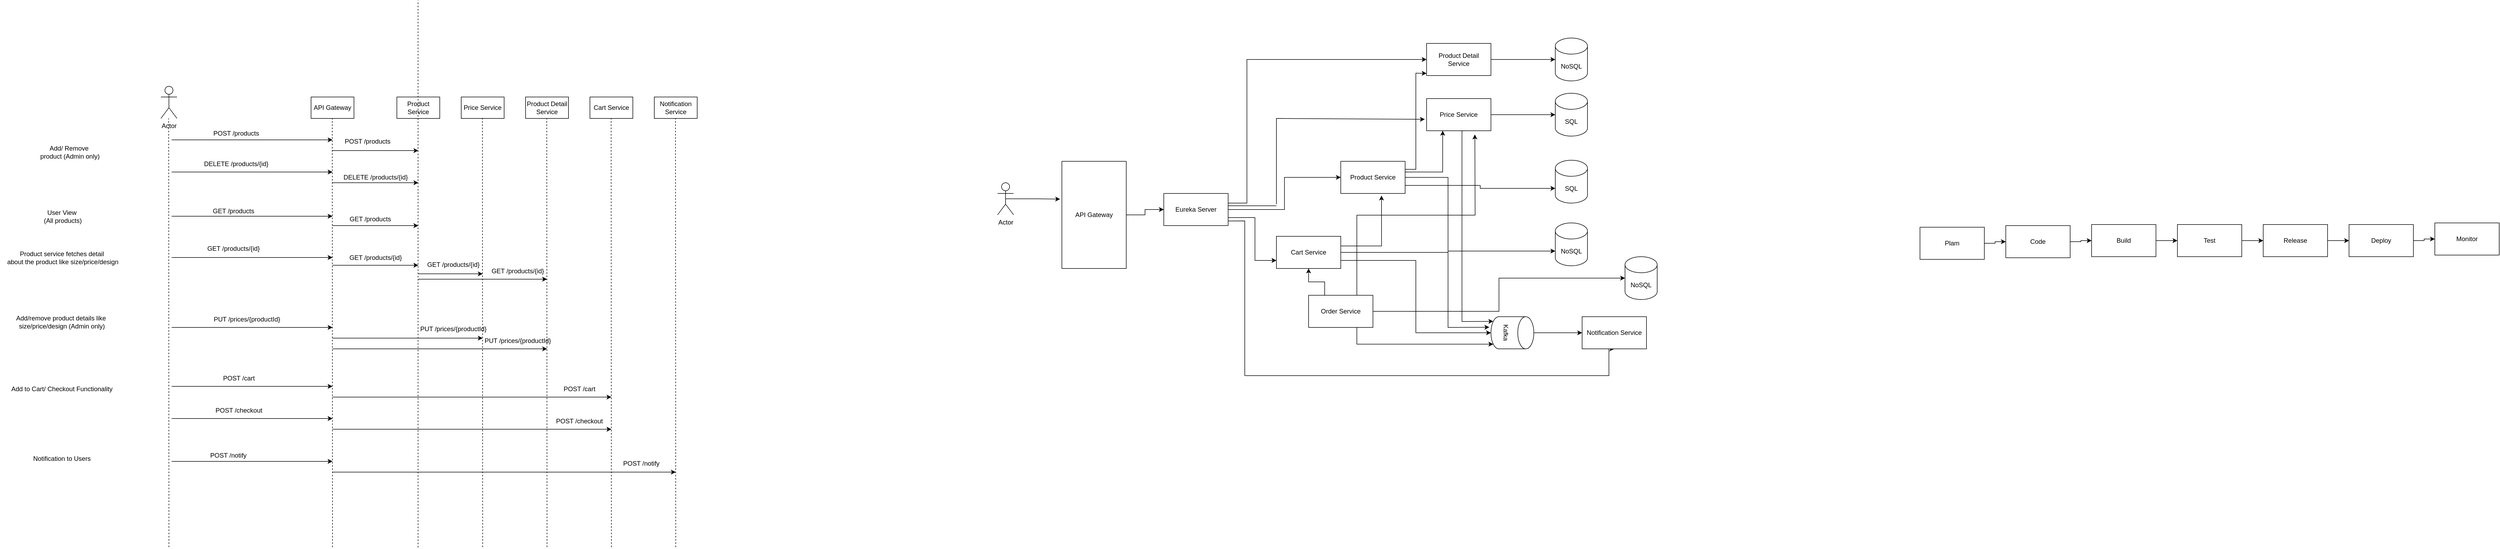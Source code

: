 <mxfile version="24.7.7">
  <diagram name="Page-1" id="R4OV7iDW6EWSdxZwjApe">
    <mxGraphModel dx="2573" dy="1843" grid="1" gridSize="10" guides="1" tooltips="1" connect="1" arrows="1" fold="1" page="1" pageScale="1" pageWidth="850" pageHeight="1100" math="0" shadow="0">
      <root>
        <mxCell id="0" />
        <mxCell id="1" parent="0" />
        <mxCell id="9XvTC1PJYjex0yPGkvMF-1" value="Actor" style="shape=umlActor;verticalLabelPosition=bottom;verticalAlign=top;html=1;outlineConnect=0;" parent="1" vertex="1">
          <mxGeometry x="-120" y="20" width="30" height="60" as="geometry" />
        </mxCell>
        <mxCell id="9XvTC1PJYjex0yPGkvMF-2" value="Product Service" style="rounded=0;whiteSpace=wrap;html=1;" parent="1" vertex="1">
          <mxGeometry x="320" y="40" width="80" height="40" as="geometry" />
        </mxCell>
        <mxCell id="9XvTC1PJYjex0yPGkvMF-3" value="Price Service" style="rounded=0;whiteSpace=wrap;html=1;" parent="1" vertex="1">
          <mxGeometry x="440" y="40" width="80" height="40" as="geometry" />
        </mxCell>
        <mxCell id="9XvTC1PJYjex0yPGkvMF-4" value="Product Detail Service" style="rounded=0;whiteSpace=wrap;html=1;" parent="1" vertex="1">
          <mxGeometry x="560" y="40" width="80" height="40" as="geometry" />
        </mxCell>
        <mxCell id="9XvTC1PJYjex0yPGkvMF-5" value="Cart Service" style="rounded=0;whiteSpace=wrap;html=1;" parent="1" vertex="1">
          <mxGeometry x="680" y="40" width="80" height="40" as="geometry" />
        </mxCell>
        <mxCell id="9XvTC1PJYjex0yPGkvMF-6" value="Notification Service" style="rounded=0;whiteSpace=wrap;html=1;" parent="1" vertex="1">
          <mxGeometry x="800" y="40" width="80" height="40" as="geometry" />
        </mxCell>
        <mxCell id="9XvTC1PJYjex0yPGkvMF-12" value="API Gateway" style="rounded=0;whiteSpace=wrap;html=1;" parent="1" vertex="1">
          <mxGeometry x="160" y="40" width="80" height="40" as="geometry" />
        </mxCell>
        <mxCell id="9XvTC1PJYjex0yPGkvMF-13" value="" style="endArrow=none;dashed=1;html=1;rounded=0;" parent="1" edge="1">
          <mxGeometry width="50" height="50" relative="1" as="geometry">
            <mxPoint x="-105" y="880" as="sourcePoint" />
            <mxPoint x="-105.5" y="80" as="targetPoint" />
          </mxGeometry>
        </mxCell>
        <mxCell id="9XvTC1PJYjex0yPGkvMF-14" value="" style="endArrow=none;dashed=1;html=1;rounded=0;" parent="1" edge="1">
          <mxGeometry width="50" height="50" relative="1" as="geometry">
            <mxPoint x="200" y="880" as="sourcePoint" />
            <mxPoint x="199.5" y="80" as="targetPoint" />
          </mxGeometry>
        </mxCell>
        <mxCell id="9XvTC1PJYjex0yPGkvMF-15" value="" style="endArrow=none;dashed=1;html=1;rounded=0;" parent="1" edge="1">
          <mxGeometry width="50" height="50" relative="1" as="geometry">
            <mxPoint x="359.5" y="880.667" as="sourcePoint" />
            <mxPoint x="359.5" y="-140" as="targetPoint" />
          </mxGeometry>
        </mxCell>
        <mxCell id="9XvTC1PJYjex0yPGkvMF-16" value="" style="endArrow=none;dashed=1;html=1;rounded=0;" parent="1" edge="1">
          <mxGeometry width="50" height="50" relative="1" as="geometry">
            <mxPoint x="480" y="880" as="sourcePoint" />
            <mxPoint x="479.5" y="79" as="targetPoint" />
          </mxGeometry>
        </mxCell>
        <mxCell id="9XvTC1PJYjex0yPGkvMF-17" value="" style="endArrow=none;dashed=1;html=1;rounded=0;" parent="1" edge="1">
          <mxGeometry width="50" height="50" relative="1" as="geometry">
            <mxPoint x="600" y="880" as="sourcePoint" />
            <mxPoint x="599.5" y="80" as="targetPoint" />
          </mxGeometry>
        </mxCell>
        <mxCell id="9XvTC1PJYjex0yPGkvMF-18" value="" style="endArrow=none;dashed=1;html=1;rounded=0;" parent="1" edge="1">
          <mxGeometry width="50" height="50" relative="1" as="geometry">
            <mxPoint x="720" y="880" as="sourcePoint" />
            <mxPoint x="719.5" y="80" as="targetPoint" />
          </mxGeometry>
        </mxCell>
        <mxCell id="9XvTC1PJYjex0yPGkvMF-19" value="" style="endArrow=none;dashed=1;html=1;rounded=0;" parent="1" edge="1">
          <mxGeometry width="50" height="50" relative="1" as="geometry">
            <mxPoint x="840" y="880" as="sourcePoint" />
            <mxPoint x="839.5" y="80" as="targetPoint" />
          </mxGeometry>
        </mxCell>
        <mxCell id="9XvTC1PJYjex0yPGkvMF-20" value="Add/ Remove&amp;nbsp;&lt;div&gt;product (Admin only)&lt;/div&gt;" style="text;html=1;align=center;verticalAlign=middle;resizable=0;points=[];autosize=1;strokeColor=none;fillColor=none;" parent="1" vertex="1">
          <mxGeometry x="-355" y="123" width="130" height="40" as="geometry" />
        </mxCell>
        <mxCell id="9XvTC1PJYjex0yPGkvMF-21" value="" style="endArrow=classic;html=1;rounded=0;" parent="1" edge="1">
          <mxGeometry width="50" height="50" relative="1" as="geometry">
            <mxPoint x="-100" y="120" as="sourcePoint" />
            <mxPoint x="200" y="120" as="targetPoint" />
          </mxGeometry>
        </mxCell>
        <mxCell id="9XvTC1PJYjex0yPGkvMF-22" value="POST /products" style="text;html=1;align=center;verticalAlign=middle;resizable=0;points=[];autosize=1;strokeColor=none;fillColor=none;" parent="1" vertex="1">
          <mxGeometry x="-35" y="93" width="110" height="30" as="geometry" />
        </mxCell>
        <mxCell id="9XvTC1PJYjex0yPGkvMF-23" value="" style="endArrow=classic;html=1;rounded=0;" parent="1" edge="1">
          <mxGeometry width="50" height="50" relative="1" as="geometry">
            <mxPoint x="200" y="140" as="sourcePoint" />
            <mxPoint x="360" y="140" as="targetPoint" />
          </mxGeometry>
        </mxCell>
        <mxCell id="9XvTC1PJYjex0yPGkvMF-24" value="POST /products" style="text;html=1;align=center;verticalAlign=middle;resizable=0;points=[];autosize=1;strokeColor=none;fillColor=none;" parent="1" vertex="1">
          <mxGeometry x="210" y="108" width="110" height="30" as="geometry" />
        </mxCell>
        <mxCell id="9XvTC1PJYjex0yPGkvMF-25" value="" style="endArrow=classic;html=1;rounded=0;" parent="1" edge="1">
          <mxGeometry width="50" height="50" relative="1" as="geometry">
            <mxPoint x="-100" y="180" as="sourcePoint" />
            <mxPoint x="200" y="180" as="targetPoint" />
          </mxGeometry>
        </mxCell>
        <mxCell id="9XvTC1PJYjex0yPGkvMF-26" value="DELETE /products/{id}" style="text;html=1;align=center;verticalAlign=middle;resizable=0;points=[];autosize=1;strokeColor=none;fillColor=none;" parent="1" vertex="1">
          <mxGeometry x="-50" y="150" width="140" height="30" as="geometry" />
        </mxCell>
        <mxCell id="9XvTC1PJYjex0yPGkvMF-27" value="" style="endArrow=classic;html=1;rounded=0;" parent="1" edge="1">
          <mxGeometry width="50" height="50" relative="1" as="geometry">
            <mxPoint x="200" y="200" as="sourcePoint" />
            <mxPoint x="360" y="200" as="targetPoint" />
          </mxGeometry>
        </mxCell>
        <mxCell id="9XvTC1PJYjex0yPGkvMF-28" value="DELETE /products/{id}" style="text;html=1;align=center;verticalAlign=middle;resizable=0;points=[];autosize=1;strokeColor=none;fillColor=none;" parent="1" vertex="1">
          <mxGeometry x="210" y="175" width="140" height="30" as="geometry" />
        </mxCell>
        <mxCell id="9XvTC1PJYjex0yPGkvMF-29" value="User View&lt;div&gt;&amp;nbsp;(All products)&lt;/div&gt;" style="text;html=1;align=center;verticalAlign=middle;resizable=0;points=[];autosize=1;strokeColor=none;fillColor=none;" parent="1" vertex="1">
          <mxGeometry x="-355" y="243" width="100" height="40" as="geometry" />
        </mxCell>
        <mxCell id="9XvTC1PJYjex0yPGkvMF-31" value="" style="endArrow=classic;html=1;rounded=0;" parent="1" edge="1">
          <mxGeometry width="50" height="50" relative="1" as="geometry">
            <mxPoint x="-100" y="262.5" as="sourcePoint" />
            <mxPoint x="200" y="262.5" as="targetPoint" />
          </mxGeometry>
        </mxCell>
        <mxCell id="9XvTC1PJYjex0yPGkvMF-32" value="GET /products" style="text;html=1;align=center;verticalAlign=middle;resizable=0;points=[];autosize=1;strokeColor=none;fillColor=none;" parent="1" vertex="1">
          <mxGeometry x="-35" y="238" width="100" height="30" as="geometry" />
        </mxCell>
        <mxCell id="9XvTC1PJYjex0yPGkvMF-33" value="" style="endArrow=classic;html=1;rounded=0;" parent="1" edge="1">
          <mxGeometry width="50" height="50" relative="1" as="geometry">
            <mxPoint x="200" y="280" as="sourcePoint" />
            <mxPoint x="360" y="280" as="targetPoint" />
          </mxGeometry>
        </mxCell>
        <mxCell id="9XvTC1PJYjex0yPGkvMF-34" value="GET /products" style="text;html=1;align=center;verticalAlign=middle;resizable=0;points=[];autosize=1;strokeColor=none;fillColor=none;" parent="1" vertex="1">
          <mxGeometry x="220" y="253" width="100" height="30" as="geometry" />
        </mxCell>
        <mxCell id="9XvTC1PJYjex0yPGkvMF-35" value="Product service fetches detail&lt;div&gt;&amp;nbsp;about the product like size/price/design&lt;/div&gt;" style="text;html=1;align=center;verticalAlign=middle;resizable=0;points=[];autosize=1;strokeColor=none;fillColor=none;" parent="1" vertex="1">
          <mxGeometry x="-420" y="320" width="230" height="40" as="geometry" />
        </mxCell>
        <mxCell id="9XvTC1PJYjex0yPGkvMF-36" value="" style="endArrow=classic;html=1;rounded=0;" parent="1" edge="1">
          <mxGeometry width="50" height="50" relative="1" as="geometry">
            <mxPoint x="-100" y="339.5" as="sourcePoint" />
            <mxPoint x="200" y="339.5" as="targetPoint" />
          </mxGeometry>
        </mxCell>
        <mxCell id="9XvTC1PJYjex0yPGkvMF-38" value="GET /products/{id}" style="text;html=1;align=center;verticalAlign=middle;resizable=0;points=[];autosize=1;strokeColor=none;fillColor=none;" parent="1" vertex="1">
          <mxGeometry x="-45" y="308" width="120" height="30" as="geometry" />
        </mxCell>
        <mxCell id="9XvTC1PJYjex0yPGkvMF-39" value="GET /products/{id}" style="text;html=1;align=center;verticalAlign=middle;resizable=0;points=[];autosize=1;strokeColor=none;fillColor=none;" parent="1" vertex="1">
          <mxGeometry x="220" y="325" width="120" height="30" as="geometry" />
        </mxCell>
        <mxCell id="9XvTC1PJYjex0yPGkvMF-40" value="GET /products/{id}" style="text;html=1;align=center;verticalAlign=middle;resizable=0;points=[];autosize=1;strokeColor=none;fillColor=none;" parent="1" vertex="1">
          <mxGeometry x="365" y="338" width="120" height="30" as="geometry" />
        </mxCell>
        <mxCell id="9XvTC1PJYjex0yPGkvMF-41" value="GET /products/{id}" style="text;html=1;align=center;verticalAlign=middle;resizable=0;points=[];autosize=1;strokeColor=none;fillColor=none;" parent="1" vertex="1">
          <mxGeometry x="485" y="350" width="120" height="30" as="geometry" />
        </mxCell>
        <mxCell id="9XvTC1PJYjex0yPGkvMF-42" value="" style="endArrow=classic;html=1;rounded=0;" parent="1" edge="1">
          <mxGeometry width="50" height="50" relative="1" as="geometry">
            <mxPoint x="200" y="354" as="sourcePoint" />
            <mxPoint x="360" y="354" as="targetPoint" />
          </mxGeometry>
        </mxCell>
        <mxCell id="9XvTC1PJYjex0yPGkvMF-44" value="" style="endArrow=classic;html=1;rounded=0;" parent="1" edge="1">
          <mxGeometry width="50" height="50" relative="1" as="geometry">
            <mxPoint x="360" y="370" as="sourcePoint" />
            <mxPoint x="480" y="370" as="targetPoint" />
          </mxGeometry>
        </mxCell>
        <mxCell id="9XvTC1PJYjex0yPGkvMF-45" value="" style="endArrow=classic;html=1;rounded=0;" parent="1" edge="1">
          <mxGeometry width="50" height="50" relative="1" as="geometry">
            <mxPoint x="360" y="380" as="sourcePoint" />
            <mxPoint x="600" y="380" as="targetPoint" />
          </mxGeometry>
        </mxCell>
        <mxCell id="9XvTC1PJYjex0yPGkvMF-47" value="Add/remove product details like&amp;nbsp;&lt;div&gt;size/price/design (Admin only)&lt;/div&gt;" style="text;html=1;align=center;verticalAlign=middle;resizable=0;points=[];autosize=1;strokeColor=none;fillColor=none;" parent="1" vertex="1">
          <mxGeometry x="-400" y="440" width="190" height="40" as="geometry" />
        </mxCell>
        <mxCell id="9XvTC1PJYjex0yPGkvMF-49" value="PUT /prices/{productId}" style="text;html=1;align=center;verticalAlign=middle;resizable=0;points=[];autosize=1;strokeColor=none;fillColor=none;" parent="1" vertex="1">
          <mxGeometry x="-35" y="440" width="150" height="30" as="geometry" />
        </mxCell>
        <mxCell id="9XvTC1PJYjex0yPGkvMF-50" value="" style="endArrow=classic;html=1;rounded=0;" parent="1" edge="1">
          <mxGeometry width="50" height="50" relative="1" as="geometry">
            <mxPoint x="-100" y="470" as="sourcePoint" />
            <mxPoint x="200" y="470" as="targetPoint" />
          </mxGeometry>
        </mxCell>
        <mxCell id="9XvTC1PJYjex0yPGkvMF-51" value="" style="endArrow=classic;html=1;rounded=0;" parent="1" edge="1">
          <mxGeometry width="50" height="50" relative="1" as="geometry">
            <mxPoint x="200" y="490" as="sourcePoint" />
            <mxPoint x="480" y="490" as="targetPoint" />
          </mxGeometry>
        </mxCell>
        <mxCell id="9XvTC1PJYjex0yPGkvMF-52" value="" style="endArrow=classic;html=1;rounded=0;" parent="1" edge="1">
          <mxGeometry width="50" height="50" relative="1" as="geometry">
            <mxPoint x="200" y="510" as="sourcePoint" />
            <mxPoint x="600" y="510" as="targetPoint" />
          </mxGeometry>
        </mxCell>
        <mxCell id="9XvTC1PJYjex0yPGkvMF-53" value="PUT /prices/{productId}" style="text;html=1;align=center;verticalAlign=middle;resizable=0;points=[];autosize=1;strokeColor=none;fillColor=none;" parent="1" vertex="1">
          <mxGeometry x="350" y="458" width="150" height="30" as="geometry" />
        </mxCell>
        <mxCell id="9XvTC1PJYjex0yPGkvMF-54" value="PUT /prices/{productId}" style="text;html=1;align=center;verticalAlign=middle;resizable=0;points=[];autosize=1;strokeColor=none;fillColor=none;" parent="1" vertex="1">
          <mxGeometry x="470" y="480" width="150" height="30" as="geometry" />
        </mxCell>
        <mxCell id="9XvTC1PJYjex0yPGkvMF-55" value="Add to Cart/ Checkout Functionality" style="text;html=1;align=center;verticalAlign=middle;resizable=0;points=[];autosize=1;strokeColor=none;fillColor=none;" parent="1" vertex="1">
          <mxGeometry x="-410" y="570" width="210" height="30" as="geometry" />
        </mxCell>
        <mxCell id="9XvTC1PJYjex0yPGkvMF-56" value="" style="endArrow=classic;html=1;rounded=0;" parent="1" edge="1">
          <mxGeometry width="50" height="50" relative="1" as="geometry">
            <mxPoint x="-100" y="580" as="sourcePoint" />
            <mxPoint x="200" y="580" as="targetPoint" />
          </mxGeometry>
        </mxCell>
        <mxCell id="9XvTC1PJYjex0yPGkvMF-57" value="POST /cart" style="text;html=1;align=center;verticalAlign=middle;resizable=0;points=[];autosize=1;strokeColor=none;fillColor=none;" parent="1" vertex="1">
          <mxGeometry x="-15" y="550" width="80" height="30" as="geometry" />
        </mxCell>
        <mxCell id="9XvTC1PJYjex0yPGkvMF-58" value="" style="endArrow=classic;html=1;rounded=0;" parent="1" edge="1">
          <mxGeometry width="50" height="50" relative="1" as="geometry">
            <mxPoint x="200" y="600" as="sourcePoint" />
            <mxPoint x="720" y="600" as="targetPoint" />
          </mxGeometry>
        </mxCell>
        <mxCell id="9XvTC1PJYjex0yPGkvMF-59" value="POST /cart" style="text;html=1;align=center;verticalAlign=middle;resizable=0;points=[];autosize=1;strokeColor=none;fillColor=none;" parent="1" vertex="1">
          <mxGeometry x="620" y="570" width="80" height="30" as="geometry" />
        </mxCell>
        <mxCell id="9XvTC1PJYjex0yPGkvMF-60" value="" style="endArrow=classic;html=1;rounded=0;" parent="1" edge="1">
          <mxGeometry width="50" height="50" relative="1" as="geometry">
            <mxPoint x="-100" y="640" as="sourcePoint" />
            <mxPoint x="200" y="640" as="targetPoint" />
          </mxGeometry>
        </mxCell>
        <mxCell id="9XvTC1PJYjex0yPGkvMF-61" value="POST /checkout" style="text;html=1;align=center;verticalAlign=middle;resizable=0;points=[];autosize=1;strokeColor=none;fillColor=none;" parent="1" vertex="1">
          <mxGeometry x="-30" y="610" width="110" height="30" as="geometry" />
        </mxCell>
        <mxCell id="9XvTC1PJYjex0yPGkvMF-62" value="" style="endArrow=classic;html=1;rounded=0;" parent="1" edge="1">
          <mxGeometry width="50" height="50" relative="1" as="geometry">
            <mxPoint x="200" y="660" as="sourcePoint" />
            <mxPoint x="720" y="660" as="targetPoint" />
          </mxGeometry>
        </mxCell>
        <mxCell id="9XvTC1PJYjex0yPGkvMF-63" value="POST /checkout" style="text;html=1;align=center;verticalAlign=middle;resizable=0;points=[];autosize=1;strokeColor=none;fillColor=none;" parent="1" vertex="1">
          <mxGeometry x="605" y="630" width="110" height="30" as="geometry" />
        </mxCell>
        <mxCell id="9XvTC1PJYjex0yPGkvMF-64" value="Notification to Users" style="text;html=1;align=center;verticalAlign=middle;resizable=0;points=[];autosize=1;strokeColor=none;fillColor=none;" parent="1" vertex="1">
          <mxGeometry x="-370" y="700" width="130" height="30" as="geometry" />
        </mxCell>
        <mxCell id="9XvTC1PJYjex0yPGkvMF-65" value="" style="endArrow=classic;html=1;rounded=0;" parent="1" edge="1">
          <mxGeometry width="50" height="50" relative="1" as="geometry">
            <mxPoint x="-100" y="720" as="sourcePoint" />
            <mxPoint x="200" y="720" as="targetPoint" />
          </mxGeometry>
        </mxCell>
        <mxCell id="9XvTC1PJYjex0yPGkvMF-66" value="POST /notify" style="text;whiteSpace=wrap;" parent="1" vertex="1">
          <mxGeometry x="-30" y="695" width="100" height="40" as="geometry" />
        </mxCell>
        <mxCell id="9XvTC1PJYjex0yPGkvMF-67" value="" style="endArrow=classic;html=1;rounded=0;" parent="1" source="9XvTC1PJYjex0yPGkvMF-69" edge="1">
          <mxGeometry width="50" height="50" relative="1" as="geometry">
            <mxPoint x="200" y="740" as="sourcePoint" />
            <mxPoint x="840" y="740" as="targetPoint" />
          </mxGeometry>
        </mxCell>
        <mxCell id="9XvTC1PJYjex0yPGkvMF-70" value="" style="endArrow=classic;html=1;rounded=0;entryX=1;entryY=0.75;entryDx=0;entryDy=0;" parent="1" target="9XvTC1PJYjex0yPGkvMF-69" edge="1">
          <mxGeometry width="50" height="50" relative="1" as="geometry">
            <mxPoint x="200" y="740" as="sourcePoint" />
            <mxPoint x="850" y="740" as="targetPoint" />
          </mxGeometry>
        </mxCell>
        <mxCell id="9XvTC1PJYjex0yPGkvMF-69" value="POST /notify" style="text;whiteSpace=wrap;" parent="1" vertex="1">
          <mxGeometry x="740" y="710" width="100" height="40" as="geometry" />
        </mxCell>
        <mxCell id="vXUDVahpjEWt88McgdD0-1" value="Actor" style="shape=umlActor;verticalLabelPosition=bottom;verticalAlign=top;html=1;outlineConnect=0;" parent="1" vertex="1">
          <mxGeometry x="1440" y="200" width="30" height="60" as="geometry" />
        </mxCell>
        <mxCell id="vXUDVahpjEWt88McgdD0-10" style="edgeStyle=orthogonalEdgeStyle;rounded=0;orthogonalLoop=1;jettySize=auto;html=1;exitX=1;exitY=0.5;exitDx=0;exitDy=0;entryX=0;entryY=0.5;entryDx=0;entryDy=0;" parent="1" source="vXUDVahpjEWt88McgdD0-2" target="vXUDVahpjEWt88McgdD0-3" edge="1">
          <mxGeometry relative="1" as="geometry" />
        </mxCell>
        <mxCell id="vXUDVahpjEWt88McgdD0-2" value="API Gateway" style="rounded=0;whiteSpace=wrap;html=1;" parent="1" vertex="1">
          <mxGeometry x="1560" y="160" width="120" height="200" as="geometry" />
        </mxCell>
        <mxCell id="vXUDVahpjEWt88McgdD0-23" style="edgeStyle=orthogonalEdgeStyle;rounded=0;orthogonalLoop=1;jettySize=auto;html=1;exitX=1;exitY=0.75;exitDx=0;exitDy=0;entryX=0;entryY=0.75;entryDx=0;entryDy=0;" parent="1" source="vXUDVahpjEWt88McgdD0-3" target="vXUDVahpjEWt88McgdD0-7" edge="1">
          <mxGeometry relative="1" as="geometry">
            <Array as="points">
              <mxPoint x="1920" y="265" />
              <mxPoint x="1920" y="345" />
            </Array>
          </mxGeometry>
        </mxCell>
        <mxCell id="vXUDVahpjEWt88McgdD0-29" style="edgeStyle=orthogonalEdgeStyle;rounded=0;orthogonalLoop=1;jettySize=auto;html=1;exitX=1;exitY=0.5;exitDx=0;exitDy=0;entryX=0;entryY=0.5;entryDx=0;entryDy=0;" parent="1" source="vXUDVahpjEWt88McgdD0-3" target="vXUDVahpjEWt88McgdD0-4" edge="1">
          <mxGeometry relative="1" as="geometry" />
        </mxCell>
        <mxCell id="vXUDVahpjEWt88McgdD0-31" style="edgeStyle=orthogonalEdgeStyle;rounded=0;orthogonalLoop=1;jettySize=auto;html=1;exitX=1;exitY=1;exitDx=0;exitDy=0;entryX=0.5;entryY=1;entryDx=0;entryDy=0;" parent="1" target="vXUDVahpjEWt88McgdD0-8" edge="1">
          <mxGeometry relative="1" as="geometry">
            <mxPoint x="1900" y="740" as="targetPoint" />
            <mxPoint x="1870.0" y="271.33" as="sourcePoint" />
            <Array as="points">
              <mxPoint x="1901" y="271" />
              <mxPoint x="1901" y="560" />
              <mxPoint x="2580" y="560" />
            </Array>
          </mxGeometry>
        </mxCell>
        <mxCell id="vXUDVahpjEWt88McgdD0-32" style="edgeStyle=orthogonalEdgeStyle;rounded=0;orthogonalLoop=1;jettySize=auto;html=1;exitX=1;exitY=0.25;exitDx=0;exitDy=0;entryX=0;entryY=0.5;entryDx=0;entryDy=0;" parent="1" target="vXUDVahpjEWt88McgdD0-6" edge="1">
          <mxGeometry relative="1" as="geometry">
            <mxPoint x="2185" y="-12" as="targetPoint" />
            <mxPoint x="1855" y="238" as="sourcePoint" />
            <Array as="points">
              <mxPoint x="1905" y="238" />
              <mxPoint x="1905" y="-30" />
            </Array>
          </mxGeometry>
        </mxCell>
        <mxCell id="vXUDVahpjEWt88McgdD0-3" value="Eureka Server" style="rounded=0;whiteSpace=wrap;html=1;" parent="1" vertex="1">
          <mxGeometry x="1750" y="220" width="120" height="60" as="geometry" />
        </mxCell>
        <mxCell id="vXUDVahpjEWt88McgdD0-46" style="edgeStyle=orthogonalEdgeStyle;rounded=0;orthogonalLoop=1;jettySize=auto;html=1;exitX=1;exitY=0.75;exitDx=0;exitDy=0;entryX=0;entryY=0;entryDx=0;entryDy=52.5;entryPerimeter=0;" parent="1" source="vXUDVahpjEWt88McgdD0-4" target="vXUDVahpjEWt88McgdD0-19" edge="1">
          <mxGeometry relative="1" as="geometry">
            <mxPoint x="2470" y="204" as="targetPoint" />
          </mxGeometry>
        </mxCell>
        <mxCell id="vXUDVahpjEWt88McgdD0-4" value="Product Service" style="rounded=0;whiteSpace=wrap;html=1;" parent="1" vertex="1">
          <mxGeometry x="2080" y="160" width="120" height="60" as="geometry" />
        </mxCell>
        <mxCell id="vXUDVahpjEWt88McgdD0-45" value="" style="edgeStyle=orthogonalEdgeStyle;rounded=0;orthogonalLoop=1;jettySize=auto;html=1;" parent="1" source="vXUDVahpjEWt88McgdD0-5" target="vXUDVahpjEWt88McgdD0-18" edge="1">
          <mxGeometry relative="1" as="geometry" />
        </mxCell>
        <mxCell id="vXUDVahpjEWt88McgdD0-5" value="Price Service" style="rounded=0;whiteSpace=wrap;html=1;" parent="1" vertex="1">
          <mxGeometry x="2240" y="43" width="120" height="60" as="geometry" />
        </mxCell>
        <mxCell id="vXUDVahpjEWt88McgdD0-44" value="" style="edgeStyle=orthogonalEdgeStyle;rounded=0;orthogonalLoop=1;jettySize=auto;html=1;" parent="1" source="vXUDVahpjEWt88McgdD0-6" target="vXUDVahpjEWt88McgdD0-17" edge="1">
          <mxGeometry relative="1" as="geometry" />
        </mxCell>
        <mxCell id="vXUDVahpjEWt88McgdD0-6" value="Product Detail Service" style="rounded=0;whiteSpace=wrap;html=1;" parent="1" vertex="1">
          <mxGeometry x="2240" y="-60" width="120" height="60" as="geometry" />
        </mxCell>
        <mxCell id="vXUDVahpjEWt88McgdD0-7" value="Cart Service" style="rounded=0;whiteSpace=wrap;html=1;" parent="1" vertex="1">
          <mxGeometry x="1960" y="300" width="120" height="60" as="geometry" />
        </mxCell>
        <mxCell id="vXUDVahpjEWt88McgdD0-8" value="Notification Service" style="rounded=0;whiteSpace=wrap;html=1;" parent="1" vertex="1">
          <mxGeometry x="2530" y="450" width="120" height="60" as="geometry" />
        </mxCell>
        <mxCell id="vXUDVahpjEWt88McgdD0-9" style="edgeStyle=orthogonalEdgeStyle;rounded=0;orthogonalLoop=1;jettySize=auto;html=1;exitX=0.5;exitY=0.5;exitDx=0;exitDy=0;exitPerimeter=0;entryX=-0.028;entryY=0.353;entryDx=0;entryDy=0;entryPerimeter=0;" parent="1" source="vXUDVahpjEWt88McgdD0-1" target="vXUDVahpjEWt88McgdD0-2" edge="1">
          <mxGeometry relative="1" as="geometry" />
        </mxCell>
        <mxCell id="vXUDVahpjEWt88McgdD0-17" value="NoSQL" style="shape=cylinder3;whiteSpace=wrap;html=1;boundedLbl=1;backgroundOutline=1;size=15;" parent="1" vertex="1">
          <mxGeometry x="2480" y="-70" width="60" height="80" as="geometry" />
        </mxCell>
        <mxCell id="vXUDVahpjEWt88McgdD0-18" value="SQL" style="shape=cylinder3;whiteSpace=wrap;html=1;boundedLbl=1;backgroundOutline=1;size=15;" parent="1" vertex="1">
          <mxGeometry x="2480" y="33" width="60" height="80" as="geometry" />
        </mxCell>
        <mxCell id="vXUDVahpjEWt88McgdD0-19" value="SQL" style="shape=cylinder3;whiteSpace=wrap;html=1;boundedLbl=1;backgroundOutline=1;size=15;" parent="1" vertex="1">
          <mxGeometry x="2480" y="158" width="60" height="80" as="geometry" />
        </mxCell>
        <mxCell id="vXUDVahpjEWt88McgdD0-20" value="NoSQL" style="shape=cylinder3;whiteSpace=wrap;html=1;boundedLbl=1;backgroundOutline=1;size=15;" parent="1" vertex="1">
          <mxGeometry x="2480" y="275" width="60" height="80" as="geometry" />
        </mxCell>
        <mxCell id="vXUDVahpjEWt88McgdD0-33" style="edgeStyle=orthogonalEdgeStyle;rounded=0;orthogonalLoop=1;jettySize=auto;html=1;exitX=0.5;exitY=0;exitDx=0;exitDy=0;exitPerimeter=0;entryX=0;entryY=0.5;entryDx=0;entryDy=0;" parent="1" source="vXUDVahpjEWt88McgdD0-21" target="vXUDVahpjEWt88McgdD0-8" edge="1">
          <mxGeometry relative="1" as="geometry" />
        </mxCell>
        <mxCell id="vXUDVahpjEWt88McgdD0-21" value="Kafka" style="shape=cylinder3;whiteSpace=wrap;html=1;boundedLbl=1;backgroundOutline=1;size=15;rotation=90;" parent="1" vertex="1">
          <mxGeometry x="2370" y="440" width="60" height="80" as="geometry" />
        </mxCell>
        <mxCell id="vXUDVahpjEWt88McgdD0-26" value="" style="endArrow=classic;html=1;rounded=0;entryX=-0.028;entryY=0.644;entryDx=0;entryDy=0;entryPerimeter=0;" parent="1" target="vXUDVahpjEWt88McgdD0-5" edge="1">
          <mxGeometry width="50" height="50" relative="1" as="geometry">
            <mxPoint x="1960" y="240" as="sourcePoint" />
            <mxPoint x="2100" y="70" as="targetPoint" />
            <Array as="points">
              <mxPoint x="1960" y="80" />
            </Array>
          </mxGeometry>
        </mxCell>
        <mxCell id="vXUDVahpjEWt88McgdD0-28" value="" style="endArrow=none;html=1;rounded=0;" parent="1" edge="1">
          <mxGeometry width="50" height="50" relative="1" as="geometry">
            <mxPoint x="1870" y="243" as="sourcePoint" />
            <mxPoint x="1960" y="243" as="targetPoint" />
          </mxGeometry>
        </mxCell>
        <mxCell id="vXUDVahpjEWt88McgdD0-34" style="edgeStyle=orthogonalEdgeStyle;rounded=0;orthogonalLoop=1;jettySize=auto;html=1;exitX=1;exitY=0.75;exitDx=0;exitDy=0;entryX=0.5;entryY=1;entryDx=0;entryDy=0;entryPerimeter=0;" parent="1" source="vXUDVahpjEWt88McgdD0-7" target="vXUDVahpjEWt88McgdD0-21" edge="1">
          <mxGeometry relative="1" as="geometry" />
        </mxCell>
        <mxCell id="vXUDVahpjEWt88McgdD0-37" value="" style="endArrow=classic;html=1;rounded=0;exitX=1;exitY=0.5;exitDx=0;exitDy=0;entryX=0.328;entryY=1.038;entryDx=0;entryDy=0;entryPerimeter=0;" parent="1" source="vXUDVahpjEWt88McgdD0-4" target="vXUDVahpjEWt88McgdD0-21" edge="1">
          <mxGeometry width="50" height="50" relative="1" as="geometry">
            <mxPoint x="2250" y="210" as="sourcePoint" />
            <mxPoint x="2270" y="190" as="targetPoint" />
            <Array as="points">
              <mxPoint x="2280" y="190" />
              <mxPoint x="2280" y="470" />
            </Array>
          </mxGeometry>
        </mxCell>
        <mxCell id="vXUDVahpjEWt88McgdD0-40" value="" style="endArrow=classic;html=1;rounded=0;entryX=0.145;entryY=1;entryDx=0;entryDy=-4.35;entryPerimeter=0;" parent="1" target="vXUDVahpjEWt88McgdD0-21" edge="1">
          <mxGeometry width="50" height="50" relative="1" as="geometry">
            <mxPoint x="2306" y="103" as="sourcePoint" />
            <mxPoint x="2310" y="450" as="targetPoint" />
            <Array as="points">
              <mxPoint x="2306" y="290" />
              <mxPoint x="2306" y="459" />
            </Array>
          </mxGeometry>
        </mxCell>
        <mxCell id="vXUDVahpjEWt88McgdD0-41" value="" style="endArrow=classic;html=1;rounded=0;entryX=0.633;entryY=1.066;entryDx=0;entryDy=0;entryPerimeter=0;" parent="1" target="vXUDVahpjEWt88McgdD0-4" edge="1">
          <mxGeometry width="50" height="50" relative="1" as="geometry">
            <mxPoint x="2080" y="318" as="sourcePoint" />
            <mxPoint x="2160" y="318" as="targetPoint" />
            <Array as="points">
              <mxPoint x="2156" y="318" />
            </Array>
          </mxGeometry>
        </mxCell>
        <mxCell id="vXUDVahpjEWt88McgdD0-42" value="" style="endArrow=classic;html=1;rounded=0;exitX=1;exitY=0.25;exitDx=0;exitDy=0;" parent="1" source="vXUDVahpjEWt88McgdD0-4" edge="1">
          <mxGeometry width="50" height="50" relative="1" as="geometry">
            <mxPoint x="2210" y="170.5" as="sourcePoint" />
            <mxPoint x="2240" y="-4" as="targetPoint" />
            <Array as="points">
              <mxPoint x="2220" y="175" />
              <mxPoint x="2220" y="-4.5" />
            </Array>
          </mxGeometry>
        </mxCell>
        <mxCell id="vXUDVahpjEWt88McgdD0-43" value="" style="endArrow=classic;html=1;rounded=0;" parent="1" edge="1">
          <mxGeometry width="50" height="50" relative="1" as="geometry">
            <mxPoint x="2200" y="180" as="sourcePoint" />
            <mxPoint x="2270" y="103" as="targetPoint" />
            <Array as="points">
              <mxPoint x="2270" y="180" />
            </Array>
          </mxGeometry>
        </mxCell>
        <mxCell id="4BYogz1DlvUj1lyPhDPs-1" style="edgeStyle=orthogonalEdgeStyle;rounded=0;orthogonalLoop=1;jettySize=auto;html=1;exitX=1;exitY=0.5;exitDx=0;exitDy=0;entryX=0;entryY=0;entryDx=0;entryDy=52.5;entryPerimeter=0;" edge="1" parent="1" source="vXUDVahpjEWt88McgdD0-7" target="vXUDVahpjEWt88McgdD0-20">
          <mxGeometry relative="1" as="geometry" />
        </mxCell>
        <mxCell id="4BYogz1DlvUj1lyPhDPs-4" style="edgeStyle=orthogonalEdgeStyle;rounded=0;orthogonalLoop=1;jettySize=auto;html=1;exitX=0.25;exitY=0;exitDx=0;exitDy=0;entryX=0.5;entryY=1;entryDx=0;entryDy=0;" edge="1" parent="1" source="4BYogz1DlvUj1lyPhDPs-2" target="vXUDVahpjEWt88McgdD0-7">
          <mxGeometry relative="1" as="geometry" />
        </mxCell>
        <mxCell id="4BYogz1DlvUj1lyPhDPs-7" style="edgeStyle=orthogonalEdgeStyle;rounded=0;orthogonalLoop=1;jettySize=auto;html=1;exitX=0.75;exitY=0;exitDx=0;exitDy=0;" edge="1" parent="1" source="4BYogz1DlvUj1lyPhDPs-2">
          <mxGeometry relative="1" as="geometry">
            <mxPoint x="2330" y="110.0" as="targetPoint" />
          </mxGeometry>
        </mxCell>
        <mxCell id="4BYogz1DlvUj1lyPhDPs-2" value="Order Service" style="rounded=0;whiteSpace=wrap;html=1;" vertex="1" parent="1">
          <mxGeometry x="2020" y="410" width="120" height="60" as="geometry" />
        </mxCell>
        <mxCell id="4BYogz1DlvUj1lyPhDPs-3" value="NoSQL" style="shape=cylinder3;whiteSpace=wrap;html=1;boundedLbl=1;backgroundOutline=1;size=15;" vertex="1" parent="1">
          <mxGeometry x="2610" y="338" width="60" height="80" as="geometry" />
        </mxCell>
        <mxCell id="4BYogz1DlvUj1lyPhDPs-5" style="edgeStyle=orthogonalEdgeStyle;rounded=0;orthogonalLoop=1;jettySize=auto;html=1;exitX=1;exitY=0.5;exitDx=0;exitDy=0;entryX=0;entryY=0.5;entryDx=0;entryDy=0;entryPerimeter=0;" edge="1" parent="1" source="4BYogz1DlvUj1lyPhDPs-2" target="4BYogz1DlvUj1lyPhDPs-3">
          <mxGeometry relative="1" as="geometry" />
        </mxCell>
        <mxCell id="4BYogz1DlvUj1lyPhDPs-6" style="edgeStyle=orthogonalEdgeStyle;rounded=0;orthogonalLoop=1;jettySize=auto;html=1;exitX=0.75;exitY=1;exitDx=0;exitDy=0;entryX=0.855;entryY=1;entryDx=0;entryDy=-4.35;entryPerimeter=0;" edge="1" parent="1" source="4BYogz1DlvUj1lyPhDPs-2" target="vXUDVahpjEWt88McgdD0-21">
          <mxGeometry relative="1" as="geometry" />
        </mxCell>
        <mxCell id="4BYogz1DlvUj1lyPhDPs-15" value="" style="edgeStyle=orthogonalEdgeStyle;rounded=0;orthogonalLoop=1;jettySize=auto;html=1;" edge="1" parent="1" source="4BYogz1DlvUj1lyPhDPs-8" target="4BYogz1DlvUj1lyPhDPs-9">
          <mxGeometry relative="1" as="geometry" />
        </mxCell>
        <mxCell id="4BYogz1DlvUj1lyPhDPs-8" value="Plam" style="rounded=0;whiteSpace=wrap;html=1;" vertex="1" parent="1">
          <mxGeometry x="3160" y="283" width="120" height="60" as="geometry" />
        </mxCell>
        <mxCell id="4BYogz1DlvUj1lyPhDPs-16" value="" style="edgeStyle=orthogonalEdgeStyle;rounded=0;orthogonalLoop=1;jettySize=auto;html=1;" edge="1" parent="1" source="4BYogz1DlvUj1lyPhDPs-9" target="4BYogz1DlvUj1lyPhDPs-10">
          <mxGeometry relative="1" as="geometry" />
        </mxCell>
        <mxCell id="4BYogz1DlvUj1lyPhDPs-9" value="Code" style="rounded=0;whiteSpace=wrap;html=1;" vertex="1" parent="1">
          <mxGeometry x="3320" y="280" width="120" height="60" as="geometry" />
        </mxCell>
        <mxCell id="4BYogz1DlvUj1lyPhDPs-17" value="" style="edgeStyle=orthogonalEdgeStyle;rounded=0;orthogonalLoop=1;jettySize=auto;html=1;" edge="1" parent="1" source="4BYogz1DlvUj1lyPhDPs-10" target="4BYogz1DlvUj1lyPhDPs-11">
          <mxGeometry relative="1" as="geometry" />
        </mxCell>
        <mxCell id="4BYogz1DlvUj1lyPhDPs-10" value="Build" style="rounded=0;whiteSpace=wrap;html=1;" vertex="1" parent="1">
          <mxGeometry x="3480" y="278" width="120" height="60" as="geometry" />
        </mxCell>
        <mxCell id="4BYogz1DlvUj1lyPhDPs-18" value="" style="edgeStyle=orthogonalEdgeStyle;rounded=0;orthogonalLoop=1;jettySize=auto;html=1;" edge="1" parent="1" source="4BYogz1DlvUj1lyPhDPs-11" target="4BYogz1DlvUj1lyPhDPs-12">
          <mxGeometry relative="1" as="geometry" />
        </mxCell>
        <mxCell id="4BYogz1DlvUj1lyPhDPs-11" value="Test" style="rounded=0;whiteSpace=wrap;html=1;" vertex="1" parent="1">
          <mxGeometry x="3640" y="278" width="120" height="60" as="geometry" />
        </mxCell>
        <mxCell id="4BYogz1DlvUj1lyPhDPs-19" value="" style="edgeStyle=orthogonalEdgeStyle;rounded=0;orthogonalLoop=1;jettySize=auto;html=1;" edge="1" parent="1" source="4BYogz1DlvUj1lyPhDPs-12" target="4BYogz1DlvUj1lyPhDPs-13">
          <mxGeometry relative="1" as="geometry" />
        </mxCell>
        <mxCell id="4BYogz1DlvUj1lyPhDPs-12" value="Release" style="rounded=0;whiteSpace=wrap;html=1;" vertex="1" parent="1">
          <mxGeometry x="3800" y="278" width="120" height="60" as="geometry" />
        </mxCell>
        <mxCell id="4BYogz1DlvUj1lyPhDPs-20" value="" style="edgeStyle=orthogonalEdgeStyle;rounded=0;orthogonalLoop=1;jettySize=auto;html=1;" edge="1" parent="1" source="4BYogz1DlvUj1lyPhDPs-13" target="4BYogz1DlvUj1lyPhDPs-14">
          <mxGeometry relative="1" as="geometry" />
        </mxCell>
        <mxCell id="4BYogz1DlvUj1lyPhDPs-13" value="Deploy" style="rounded=0;whiteSpace=wrap;html=1;" vertex="1" parent="1">
          <mxGeometry x="3960" y="278" width="120" height="60" as="geometry" />
        </mxCell>
        <mxCell id="4BYogz1DlvUj1lyPhDPs-14" value="Monitor" style="rounded=0;whiteSpace=wrap;html=1;" vertex="1" parent="1">
          <mxGeometry x="4120" y="275" width="120" height="60" as="geometry" />
        </mxCell>
      </root>
    </mxGraphModel>
  </diagram>
</mxfile>
